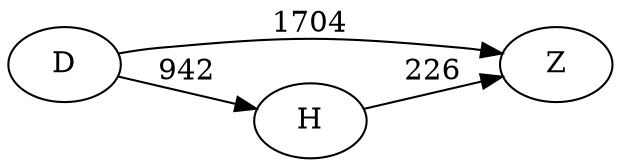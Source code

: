 digraph G {
	rankdir=LR size="8,5"
	D
	Z
	D -> Z [label=1704]
	D
	H
	D -> H [label=942]
	H
	Z
	H -> Z [label=226]
}
